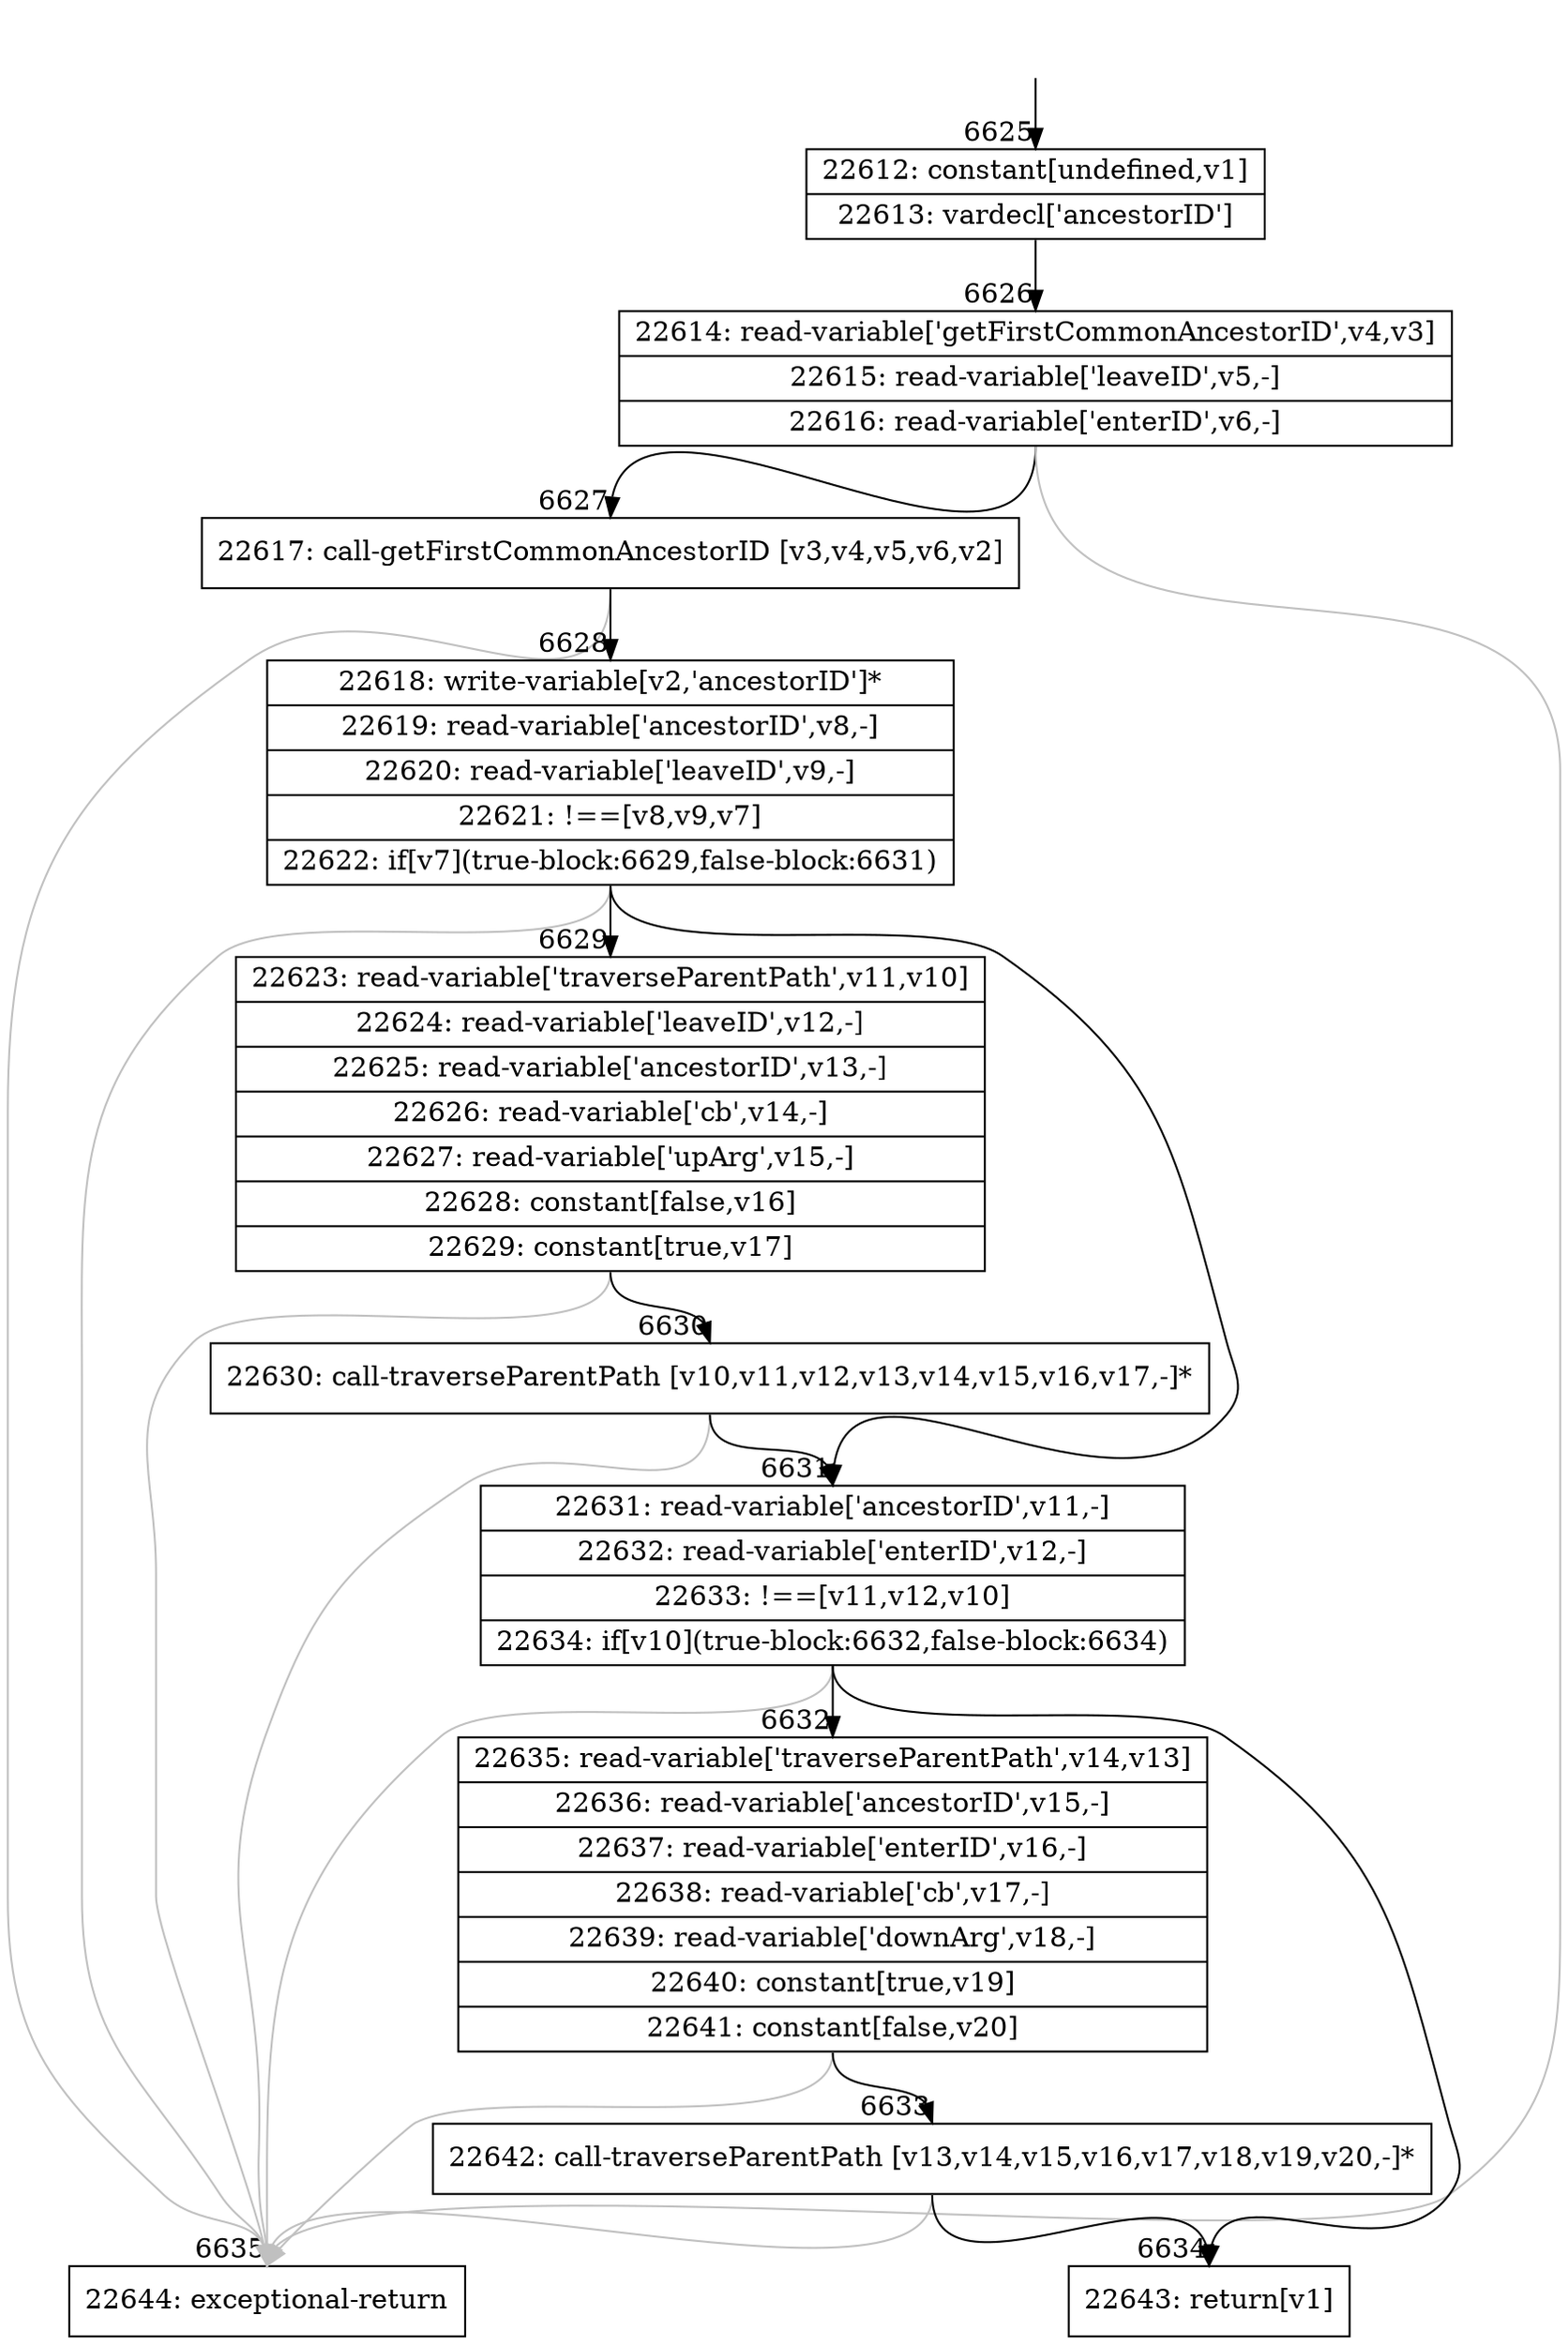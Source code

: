 digraph {
rankdir="TD"
BB_entry454[shape=none,label=""];
BB_entry454 -> BB6625 [tailport=s, headport=n, headlabel="    6625"]
BB6625 [shape=record label="{22612: constant[undefined,v1]|22613: vardecl['ancestorID']}" ] 
BB6625 -> BB6626 [tailport=s, headport=n, headlabel="      6626"]
BB6626 [shape=record label="{22614: read-variable['getFirstCommonAncestorID',v4,v3]|22615: read-variable['leaveID',v5,-]|22616: read-variable['enterID',v6,-]}" ] 
BB6626 -> BB6627 [tailport=s, headport=n, headlabel="      6627"]
BB6626 -> BB6635 [tailport=s, headport=n, color=gray, headlabel="      6635"]
BB6627 [shape=record label="{22617: call-getFirstCommonAncestorID [v3,v4,v5,v6,v2]}" ] 
BB6627 -> BB6628 [tailport=s, headport=n, headlabel="      6628"]
BB6627 -> BB6635 [tailport=s, headport=n, color=gray]
BB6628 [shape=record label="{22618: write-variable[v2,'ancestorID']*|22619: read-variable['ancestorID',v8,-]|22620: read-variable['leaveID',v9,-]|22621: !==[v8,v9,v7]|22622: if[v7](true-block:6629,false-block:6631)}" ] 
BB6628 -> BB6629 [tailport=s, headport=n, headlabel="      6629"]
BB6628 -> BB6631 [tailport=s, headport=n, headlabel="      6631"]
BB6628 -> BB6635 [tailport=s, headport=n, color=gray]
BB6629 [shape=record label="{22623: read-variable['traverseParentPath',v11,v10]|22624: read-variable['leaveID',v12,-]|22625: read-variable['ancestorID',v13,-]|22626: read-variable['cb',v14,-]|22627: read-variable['upArg',v15,-]|22628: constant[false,v16]|22629: constant[true,v17]}" ] 
BB6629 -> BB6630 [tailport=s, headport=n, headlabel="      6630"]
BB6629 -> BB6635 [tailport=s, headport=n, color=gray]
BB6630 [shape=record label="{22630: call-traverseParentPath [v10,v11,v12,v13,v14,v15,v16,v17,-]*}" ] 
BB6630 -> BB6631 [tailport=s, headport=n]
BB6630 -> BB6635 [tailport=s, headport=n, color=gray]
BB6631 [shape=record label="{22631: read-variable['ancestorID',v11,-]|22632: read-variable['enterID',v12,-]|22633: !==[v11,v12,v10]|22634: if[v10](true-block:6632,false-block:6634)}" ] 
BB6631 -> BB6632 [tailport=s, headport=n, headlabel="      6632"]
BB6631 -> BB6634 [tailport=s, headport=n, headlabel="      6634"]
BB6631 -> BB6635 [tailport=s, headport=n, color=gray]
BB6632 [shape=record label="{22635: read-variable['traverseParentPath',v14,v13]|22636: read-variable['ancestorID',v15,-]|22637: read-variable['enterID',v16,-]|22638: read-variable['cb',v17,-]|22639: read-variable['downArg',v18,-]|22640: constant[true,v19]|22641: constant[false,v20]}" ] 
BB6632 -> BB6633 [tailport=s, headport=n, headlabel="      6633"]
BB6632 -> BB6635 [tailport=s, headport=n, color=gray]
BB6633 [shape=record label="{22642: call-traverseParentPath [v13,v14,v15,v16,v17,v18,v19,v20,-]*}" ] 
BB6633 -> BB6634 [tailport=s, headport=n]
BB6633 -> BB6635 [tailport=s, headport=n, color=gray]
BB6634 [shape=record label="{22643: return[v1]}" ] 
BB6635 [shape=record label="{22644: exceptional-return}" ] 
//#$~ 11563
}
